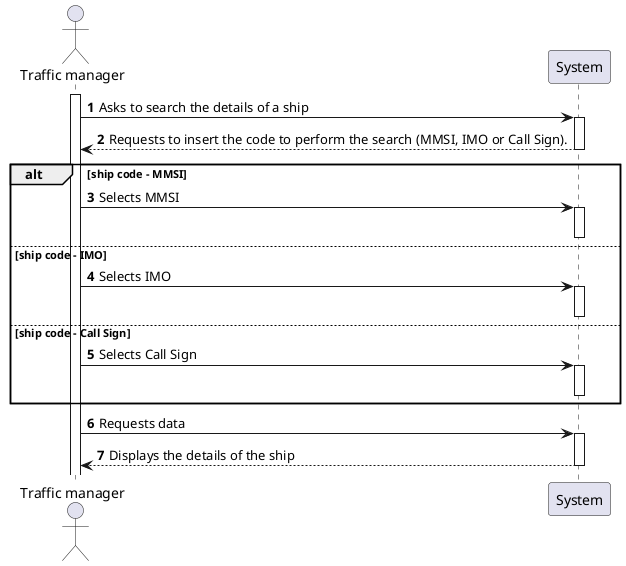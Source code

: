@startuml
autonumber

actor "Traffic manager" as manager
participant "System" as system
activate manager

manager -> system : Asks to search the details of a ship
activate system
system --> manager : Requests to insert the code to perform the search (MMSI, IMO or Call Sign).
deactivate system


alt ship code - MMSI
manager -> system  : Selects MMSI
activate system
deactivate system
else ship code - IMO
manager -> system  : Selects IMO
activate system
deactivate system
else ship code - Call Sign
manager -> system : Selects Call Sign
activate system
deactivate system
end


manager -> system : Requests data
activate system
system --> manager : Displays the details of the ship
deactivate system

@enduml